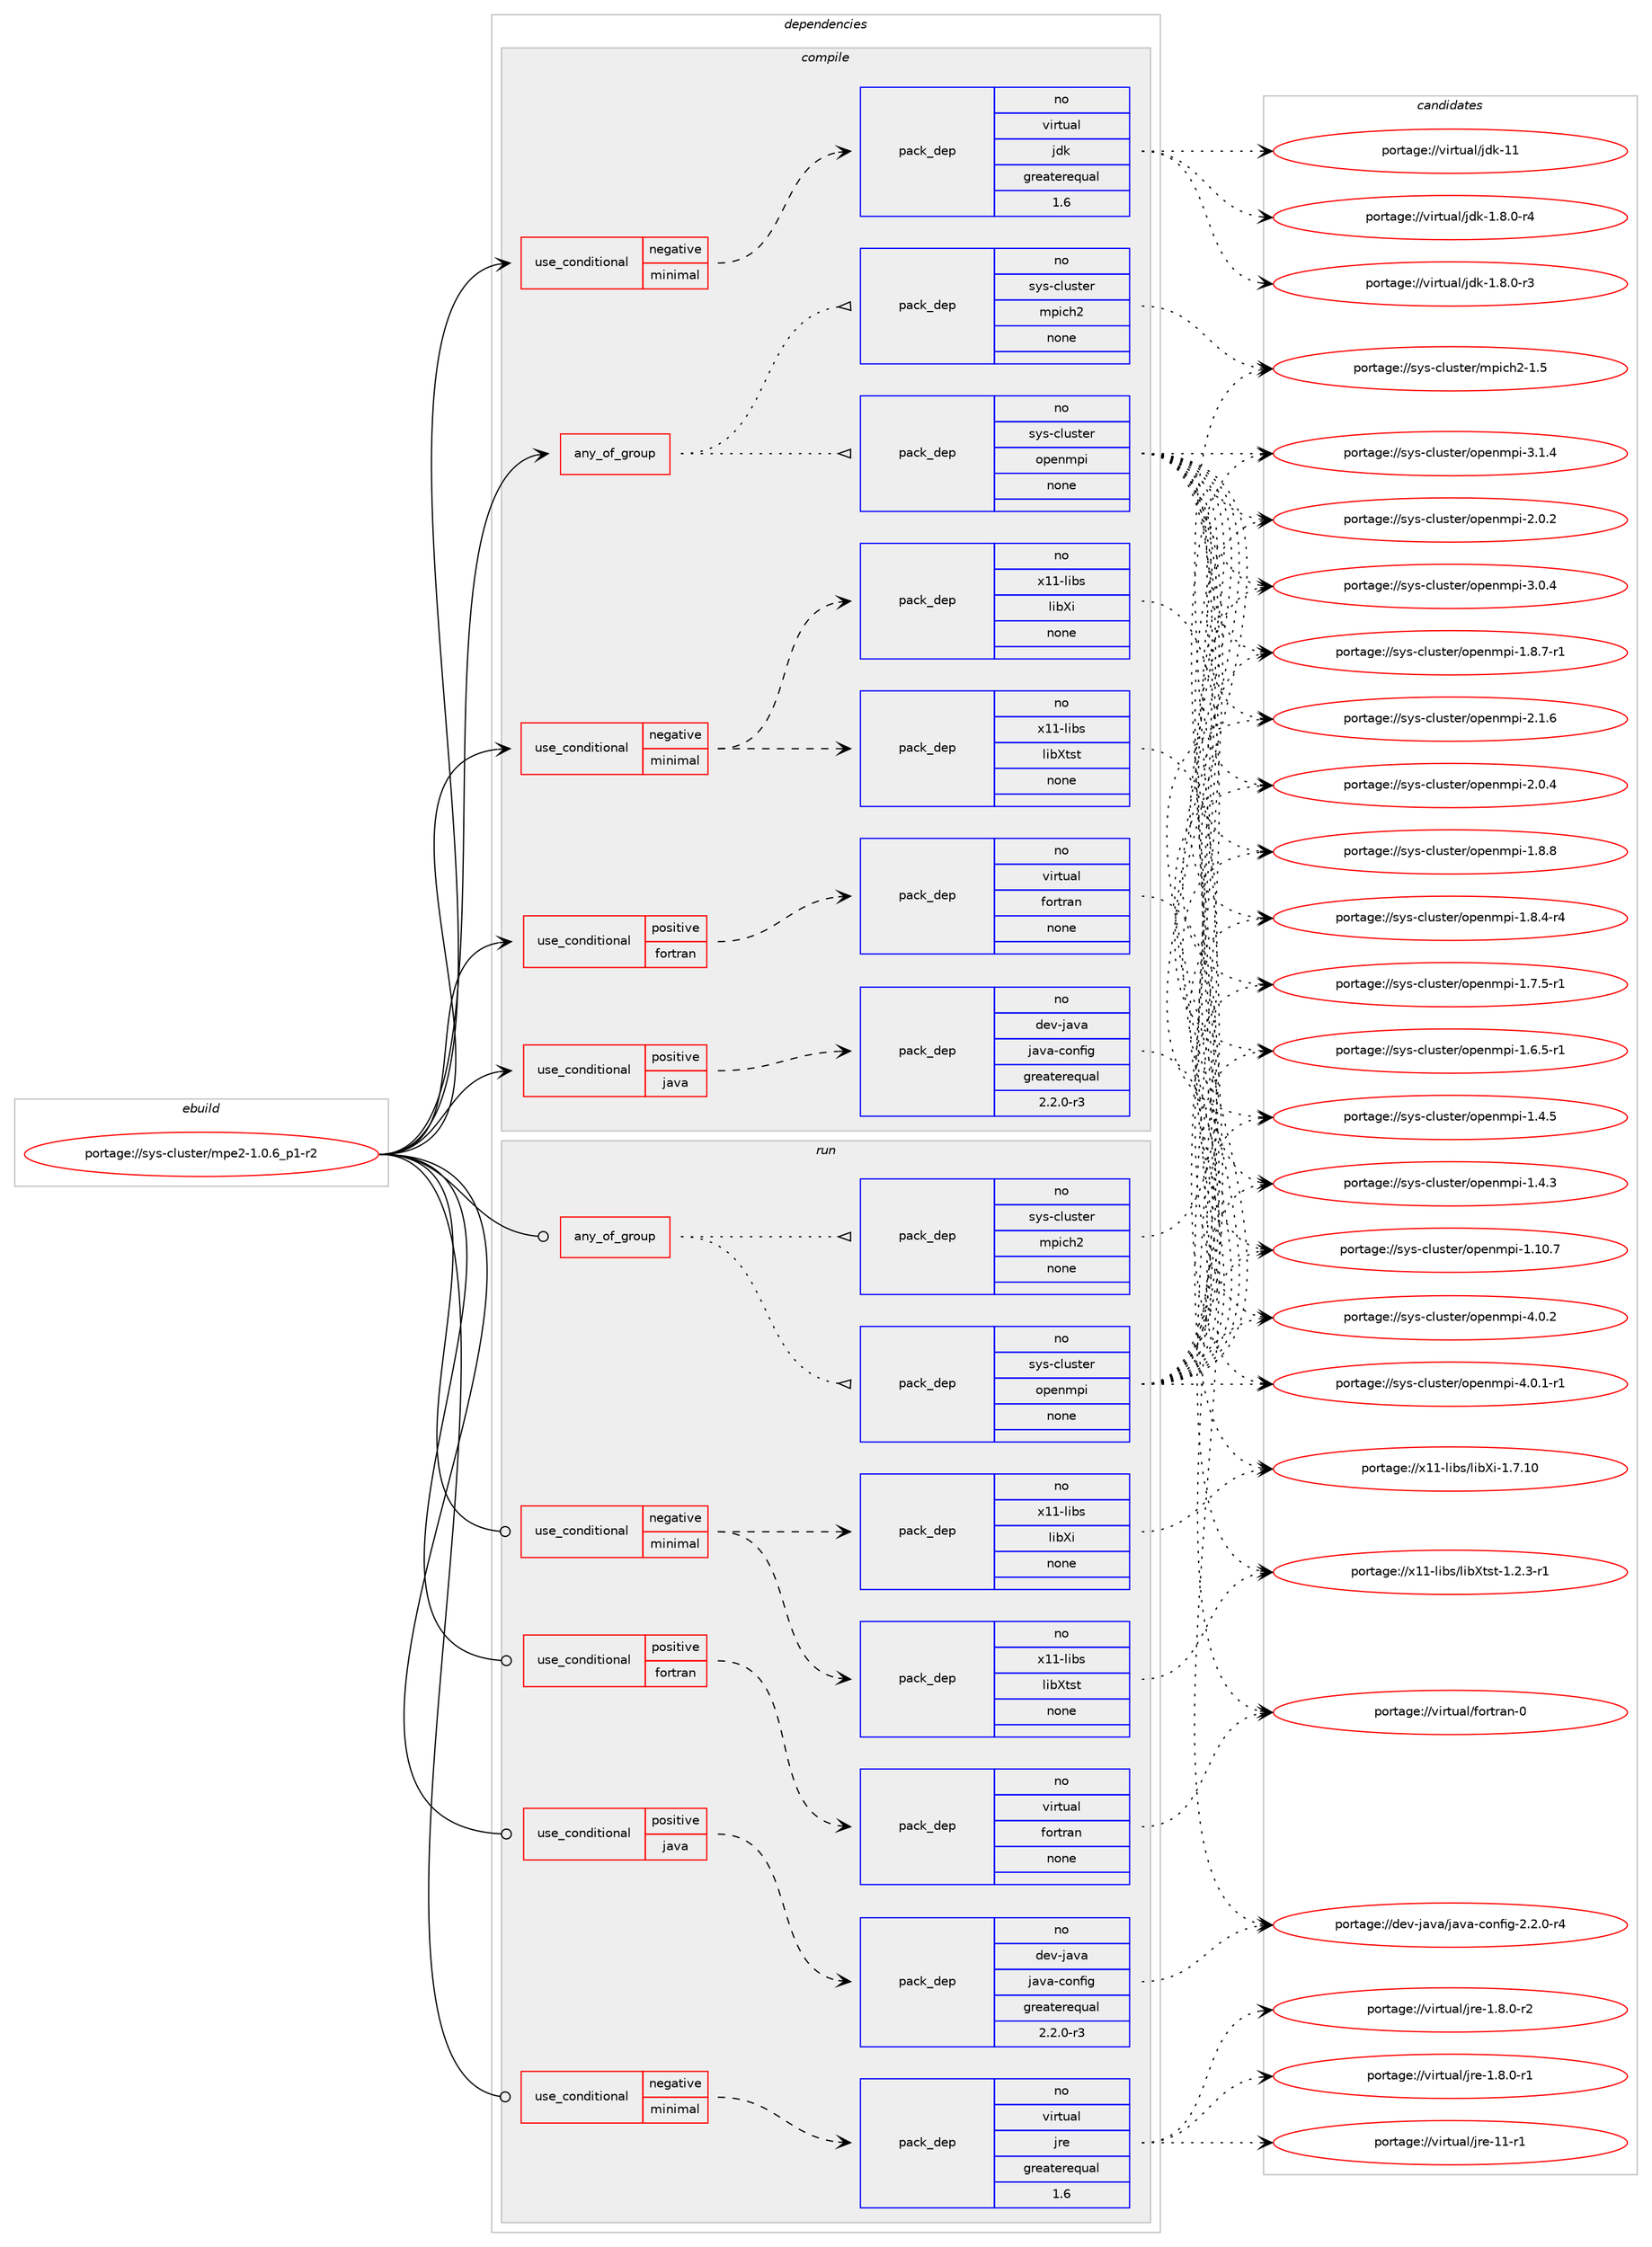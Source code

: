 digraph prolog {

# *************
# Graph options
# *************

newrank=true;
concentrate=true;
compound=true;
graph [rankdir=LR,fontname=Helvetica,fontsize=10,ranksep=1.5];#, ranksep=2.5, nodesep=0.2];
edge  [arrowhead=vee];
node  [fontname=Helvetica,fontsize=10];

# **********
# The ebuild
# **********

subgraph cluster_leftcol {
color=gray;
rank=same;
label=<<i>ebuild</i>>;
id [label="portage://sys-cluster/mpe2-1.0.6_p1-r2", color=red, width=4, href="../sys-cluster/mpe2-1.0.6_p1-r2.svg"];
}

# ****************
# The dependencies
# ****************

subgraph cluster_midcol {
color=gray;
label=<<i>dependencies</i>>;
subgraph cluster_compile {
fillcolor="#eeeeee";
style=filled;
label=<<i>compile</i>>;
subgraph any1263 {
dependency59116 [label=<<TABLE BORDER="0" CELLBORDER="1" CELLSPACING="0" CELLPADDING="4"><TR><TD CELLPADDING="10">any_of_group</TD></TR></TABLE>>, shape=none, color=red];subgraph pack46231 {
dependency59117 [label=<<TABLE BORDER="0" CELLBORDER="1" CELLSPACING="0" CELLPADDING="4" WIDTH="220"><TR><TD ROWSPAN="6" CELLPADDING="30">pack_dep</TD></TR><TR><TD WIDTH="110">no</TD></TR><TR><TD>sys-cluster</TD></TR><TR><TD>openmpi</TD></TR><TR><TD>none</TD></TR><TR><TD></TD></TR></TABLE>>, shape=none, color=blue];
}
dependency59116:e -> dependency59117:w [weight=20,style="dotted",arrowhead="oinv"];
subgraph pack46232 {
dependency59118 [label=<<TABLE BORDER="0" CELLBORDER="1" CELLSPACING="0" CELLPADDING="4" WIDTH="220"><TR><TD ROWSPAN="6" CELLPADDING="30">pack_dep</TD></TR><TR><TD WIDTH="110">no</TD></TR><TR><TD>sys-cluster</TD></TR><TR><TD>mpich2</TD></TR><TR><TD>none</TD></TR><TR><TD></TD></TR></TABLE>>, shape=none, color=blue];
}
dependency59116:e -> dependency59118:w [weight=20,style="dotted",arrowhead="oinv"];
}
id:e -> dependency59116:w [weight=20,style="solid",arrowhead="vee"];
subgraph cond11558 {
dependency59119 [label=<<TABLE BORDER="0" CELLBORDER="1" CELLSPACING="0" CELLPADDING="4"><TR><TD ROWSPAN="3" CELLPADDING="10">use_conditional</TD></TR><TR><TD>negative</TD></TR><TR><TD>minimal</TD></TR></TABLE>>, shape=none, color=red];
subgraph pack46233 {
dependency59120 [label=<<TABLE BORDER="0" CELLBORDER="1" CELLSPACING="0" CELLPADDING="4" WIDTH="220"><TR><TD ROWSPAN="6" CELLPADDING="30">pack_dep</TD></TR><TR><TD WIDTH="110">no</TD></TR><TR><TD>virtual</TD></TR><TR><TD>jdk</TD></TR><TR><TD>greaterequal</TD></TR><TR><TD>1.6</TD></TR></TABLE>>, shape=none, color=blue];
}
dependency59119:e -> dependency59120:w [weight=20,style="dashed",arrowhead="vee"];
}
id:e -> dependency59119:w [weight=20,style="solid",arrowhead="vee"];
subgraph cond11559 {
dependency59121 [label=<<TABLE BORDER="0" CELLBORDER="1" CELLSPACING="0" CELLPADDING="4"><TR><TD ROWSPAN="3" CELLPADDING="10">use_conditional</TD></TR><TR><TD>negative</TD></TR><TR><TD>minimal</TD></TR></TABLE>>, shape=none, color=red];
subgraph pack46234 {
dependency59122 [label=<<TABLE BORDER="0" CELLBORDER="1" CELLSPACING="0" CELLPADDING="4" WIDTH="220"><TR><TD ROWSPAN="6" CELLPADDING="30">pack_dep</TD></TR><TR><TD WIDTH="110">no</TD></TR><TR><TD>x11-libs</TD></TR><TR><TD>libXtst</TD></TR><TR><TD>none</TD></TR><TR><TD></TD></TR></TABLE>>, shape=none, color=blue];
}
dependency59121:e -> dependency59122:w [weight=20,style="dashed",arrowhead="vee"];
subgraph pack46235 {
dependency59123 [label=<<TABLE BORDER="0" CELLBORDER="1" CELLSPACING="0" CELLPADDING="4" WIDTH="220"><TR><TD ROWSPAN="6" CELLPADDING="30">pack_dep</TD></TR><TR><TD WIDTH="110">no</TD></TR><TR><TD>x11-libs</TD></TR><TR><TD>libXi</TD></TR><TR><TD>none</TD></TR><TR><TD></TD></TR></TABLE>>, shape=none, color=blue];
}
dependency59121:e -> dependency59123:w [weight=20,style="dashed",arrowhead="vee"];
}
id:e -> dependency59121:w [weight=20,style="solid",arrowhead="vee"];
subgraph cond11560 {
dependency59124 [label=<<TABLE BORDER="0" CELLBORDER="1" CELLSPACING="0" CELLPADDING="4"><TR><TD ROWSPAN="3" CELLPADDING="10">use_conditional</TD></TR><TR><TD>positive</TD></TR><TR><TD>fortran</TD></TR></TABLE>>, shape=none, color=red];
subgraph pack46236 {
dependency59125 [label=<<TABLE BORDER="0" CELLBORDER="1" CELLSPACING="0" CELLPADDING="4" WIDTH="220"><TR><TD ROWSPAN="6" CELLPADDING="30">pack_dep</TD></TR><TR><TD WIDTH="110">no</TD></TR><TR><TD>virtual</TD></TR><TR><TD>fortran</TD></TR><TR><TD>none</TD></TR><TR><TD></TD></TR></TABLE>>, shape=none, color=blue];
}
dependency59124:e -> dependency59125:w [weight=20,style="dashed",arrowhead="vee"];
}
id:e -> dependency59124:w [weight=20,style="solid",arrowhead="vee"];
subgraph cond11561 {
dependency59126 [label=<<TABLE BORDER="0" CELLBORDER="1" CELLSPACING="0" CELLPADDING="4"><TR><TD ROWSPAN="3" CELLPADDING="10">use_conditional</TD></TR><TR><TD>positive</TD></TR><TR><TD>java</TD></TR></TABLE>>, shape=none, color=red];
subgraph pack46237 {
dependency59127 [label=<<TABLE BORDER="0" CELLBORDER="1" CELLSPACING="0" CELLPADDING="4" WIDTH="220"><TR><TD ROWSPAN="6" CELLPADDING="30">pack_dep</TD></TR><TR><TD WIDTH="110">no</TD></TR><TR><TD>dev-java</TD></TR><TR><TD>java-config</TD></TR><TR><TD>greaterequal</TD></TR><TR><TD>2.2.0-r3</TD></TR></TABLE>>, shape=none, color=blue];
}
dependency59126:e -> dependency59127:w [weight=20,style="dashed",arrowhead="vee"];
}
id:e -> dependency59126:w [weight=20,style="solid",arrowhead="vee"];
}
subgraph cluster_compileandrun {
fillcolor="#eeeeee";
style=filled;
label=<<i>compile and run</i>>;
}
subgraph cluster_run {
fillcolor="#eeeeee";
style=filled;
label=<<i>run</i>>;
subgraph any1264 {
dependency59128 [label=<<TABLE BORDER="0" CELLBORDER="1" CELLSPACING="0" CELLPADDING="4"><TR><TD CELLPADDING="10">any_of_group</TD></TR></TABLE>>, shape=none, color=red];subgraph pack46238 {
dependency59129 [label=<<TABLE BORDER="0" CELLBORDER="1" CELLSPACING="0" CELLPADDING="4" WIDTH="220"><TR><TD ROWSPAN="6" CELLPADDING="30">pack_dep</TD></TR><TR><TD WIDTH="110">no</TD></TR><TR><TD>sys-cluster</TD></TR><TR><TD>openmpi</TD></TR><TR><TD>none</TD></TR><TR><TD></TD></TR></TABLE>>, shape=none, color=blue];
}
dependency59128:e -> dependency59129:w [weight=20,style="dotted",arrowhead="oinv"];
subgraph pack46239 {
dependency59130 [label=<<TABLE BORDER="0" CELLBORDER="1" CELLSPACING="0" CELLPADDING="4" WIDTH="220"><TR><TD ROWSPAN="6" CELLPADDING="30">pack_dep</TD></TR><TR><TD WIDTH="110">no</TD></TR><TR><TD>sys-cluster</TD></TR><TR><TD>mpich2</TD></TR><TR><TD>none</TD></TR><TR><TD></TD></TR></TABLE>>, shape=none, color=blue];
}
dependency59128:e -> dependency59130:w [weight=20,style="dotted",arrowhead="oinv"];
}
id:e -> dependency59128:w [weight=20,style="solid",arrowhead="odot"];
subgraph cond11562 {
dependency59131 [label=<<TABLE BORDER="0" CELLBORDER="1" CELLSPACING="0" CELLPADDING="4"><TR><TD ROWSPAN="3" CELLPADDING="10">use_conditional</TD></TR><TR><TD>negative</TD></TR><TR><TD>minimal</TD></TR></TABLE>>, shape=none, color=red];
subgraph pack46240 {
dependency59132 [label=<<TABLE BORDER="0" CELLBORDER="1" CELLSPACING="0" CELLPADDING="4" WIDTH="220"><TR><TD ROWSPAN="6" CELLPADDING="30">pack_dep</TD></TR><TR><TD WIDTH="110">no</TD></TR><TR><TD>virtual</TD></TR><TR><TD>jre</TD></TR><TR><TD>greaterequal</TD></TR><TR><TD>1.6</TD></TR></TABLE>>, shape=none, color=blue];
}
dependency59131:e -> dependency59132:w [weight=20,style="dashed",arrowhead="vee"];
}
id:e -> dependency59131:w [weight=20,style="solid",arrowhead="odot"];
subgraph cond11563 {
dependency59133 [label=<<TABLE BORDER="0" CELLBORDER="1" CELLSPACING="0" CELLPADDING="4"><TR><TD ROWSPAN="3" CELLPADDING="10">use_conditional</TD></TR><TR><TD>negative</TD></TR><TR><TD>minimal</TD></TR></TABLE>>, shape=none, color=red];
subgraph pack46241 {
dependency59134 [label=<<TABLE BORDER="0" CELLBORDER="1" CELLSPACING="0" CELLPADDING="4" WIDTH="220"><TR><TD ROWSPAN="6" CELLPADDING="30">pack_dep</TD></TR><TR><TD WIDTH="110">no</TD></TR><TR><TD>x11-libs</TD></TR><TR><TD>libXtst</TD></TR><TR><TD>none</TD></TR><TR><TD></TD></TR></TABLE>>, shape=none, color=blue];
}
dependency59133:e -> dependency59134:w [weight=20,style="dashed",arrowhead="vee"];
subgraph pack46242 {
dependency59135 [label=<<TABLE BORDER="0" CELLBORDER="1" CELLSPACING="0" CELLPADDING="4" WIDTH="220"><TR><TD ROWSPAN="6" CELLPADDING="30">pack_dep</TD></TR><TR><TD WIDTH="110">no</TD></TR><TR><TD>x11-libs</TD></TR><TR><TD>libXi</TD></TR><TR><TD>none</TD></TR><TR><TD></TD></TR></TABLE>>, shape=none, color=blue];
}
dependency59133:e -> dependency59135:w [weight=20,style="dashed",arrowhead="vee"];
}
id:e -> dependency59133:w [weight=20,style="solid",arrowhead="odot"];
subgraph cond11564 {
dependency59136 [label=<<TABLE BORDER="0" CELLBORDER="1" CELLSPACING="0" CELLPADDING="4"><TR><TD ROWSPAN="3" CELLPADDING="10">use_conditional</TD></TR><TR><TD>positive</TD></TR><TR><TD>fortran</TD></TR></TABLE>>, shape=none, color=red];
subgraph pack46243 {
dependency59137 [label=<<TABLE BORDER="0" CELLBORDER="1" CELLSPACING="0" CELLPADDING="4" WIDTH="220"><TR><TD ROWSPAN="6" CELLPADDING="30">pack_dep</TD></TR><TR><TD WIDTH="110">no</TD></TR><TR><TD>virtual</TD></TR><TR><TD>fortran</TD></TR><TR><TD>none</TD></TR><TR><TD></TD></TR></TABLE>>, shape=none, color=blue];
}
dependency59136:e -> dependency59137:w [weight=20,style="dashed",arrowhead="vee"];
}
id:e -> dependency59136:w [weight=20,style="solid",arrowhead="odot"];
subgraph cond11565 {
dependency59138 [label=<<TABLE BORDER="0" CELLBORDER="1" CELLSPACING="0" CELLPADDING="4"><TR><TD ROWSPAN="3" CELLPADDING="10">use_conditional</TD></TR><TR><TD>positive</TD></TR><TR><TD>java</TD></TR></TABLE>>, shape=none, color=red];
subgraph pack46244 {
dependency59139 [label=<<TABLE BORDER="0" CELLBORDER="1" CELLSPACING="0" CELLPADDING="4" WIDTH="220"><TR><TD ROWSPAN="6" CELLPADDING="30">pack_dep</TD></TR><TR><TD WIDTH="110">no</TD></TR><TR><TD>dev-java</TD></TR><TR><TD>java-config</TD></TR><TR><TD>greaterequal</TD></TR><TR><TD>2.2.0-r3</TD></TR></TABLE>>, shape=none, color=blue];
}
dependency59138:e -> dependency59139:w [weight=20,style="dashed",arrowhead="vee"];
}
id:e -> dependency59138:w [weight=20,style="solid",arrowhead="odot"];
}
}

# **************
# The candidates
# **************

subgraph cluster_choices {
rank=same;
color=gray;
label=<<i>candidates</i>>;

subgraph choice46231 {
color=black;
nodesep=1;
choice115121115459910811711511610111447111112101110109112105455246484650 [label="portage://sys-cluster/openmpi-4.0.2", color=red, width=4,href="../sys-cluster/openmpi-4.0.2.svg"];
choice1151211154599108117115116101114471111121011101091121054552464846494511449 [label="portage://sys-cluster/openmpi-4.0.1-r1", color=red, width=4,href="../sys-cluster/openmpi-4.0.1-r1.svg"];
choice115121115459910811711511610111447111112101110109112105455146494652 [label="portage://sys-cluster/openmpi-3.1.4", color=red, width=4,href="../sys-cluster/openmpi-3.1.4.svg"];
choice115121115459910811711511610111447111112101110109112105455146484652 [label="portage://sys-cluster/openmpi-3.0.4", color=red, width=4,href="../sys-cluster/openmpi-3.0.4.svg"];
choice115121115459910811711511610111447111112101110109112105455046494654 [label="portage://sys-cluster/openmpi-2.1.6", color=red, width=4,href="../sys-cluster/openmpi-2.1.6.svg"];
choice115121115459910811711511610111447111112101110109112105455046484652 [label="portage://sys-cluster/openmpi-2.0.4", color=red, width=4,href="../sys-cluster/openmpi-2.0.4.svg"];
choice115121115459910811711511610111447111112101110109112105455046484650 [label="portage://sys-cluster/openmpi-2.0.2", color=red, width=4,href="../sys-cluster/openmpi-2.0.2.svg"];
choice115121115459910811711511610111447111112101110109112105454946564656 [label="portage://sys-cluster/openmpi-1.8.8", color=red, width=4,href="../sys-cluster/openmpi-1.8.8.svg"];
choice1151211154599108117115116101114471111121011101091121054549465646554511449 [label="portage://sys-cluster/openmpi-1.8.7-r1", color=red, width=4,href="../sys-cluster/openmpi-1.8.7-r1.svg"];
choice1151211154599108117115116101114471111121011101091121054549465646524511452 [label="portage://sys-cluster/openmpi-1.8.4-r4", color=red, width=4,href="../sys-cluster/openmpi-1.8.4-r4.svg"];
choice1151211154599108117115116101114471111121011101091121054549465546534511449 [label="portage://sys-cluster/openmpi-1.7.5-r1", color=red, width=4,href="../sys-cluster/openmpi-1.7.5-r1.svg"];
choice1151211154599108117115116101114471111121011101091121054549465446534511449 [label="portage://sys-cluster/openmpi-1.6.5-r1", color=red, width=4,href="../sys-cluster/openmpi-1.6.5-r1.svg"];
choice115121115459910811711511610111447111112101110109112105454946524653 [label="portage://sys-cluster/openmpi-1.4.5", color=red, width=4,href="../sys-cluster/openmpi-1.4.5.svg"];
choice115121115459910811711511610111447111112101110109112105454946524651 [label="portage://sys-cluster/openmpi-1.4.3", color=red, width=4,href="../sys-cluster/openmpi-1.4.3.svg"];
choice11512111545991081171151161011144711111210111010911210545494649484655 [label="portage://sys-cluster/openmpi-1.10.7", color=red, width=4,href="../sys-cluster/openmpi-1.10.7.svg"];
dependency59117:e -> choice115121115459910811711511610111447111112101110109112105455246484650:w [style=dotted,weight="100"];
dependency59117:e -> choice1151211154599108117115116101114471111121011101091121054552464846494511449:w [style=dotted,weight="100"];
dependency59117:e -> choice115121115459910811711511610111447111112101110109112105455146494652:w [style=dotted,weight="100"];
dependency59117:e -> choice115121115459910811711511610111447111112101110109112105455146484652:w [style=dotted,weight="100"];
dependency59117:e -> choice115121115459910811711511610111447111112101110109112105455046494654:w [style=dotted,weight="100"];
dependency59117:e -> choice115121115459910811711511610111447111112101110109112105455046484652:w [style=dotted,weight="100"];
dependency59117:e -> choice115121115459910811711511610111447111112101110109112105455046484650:w [style=dotted,weight="100"];
dependency59117:e -> choice115121115459910811711511610111447111112101110109112105454946564656:w [style=dotted,weight="100"];
dependency59117:e -> choice1151211154599108117115116101114471111121011101091121054549465646554511449:w [style=dotted,weight="100"];
dependency59117:e -> choice1151211154599108117115116101114471111121011101091121054549465646524511452:w [style=dotted,weight="100"];
dependency59117:e -> choice1151211154599108117115116101114471111121011101091121054549465546534511449:w [style=dotted,weight="100"];
dependency59117:e -> choice1151211154599108117115116101114471111121011101091121054549465446534511449:w [style=dotted,weight="100"];
dependency59117:e -> choice115121115459910811711511610111447111112101110109112105454946524653:w [style=dotted,weight="100"];
dependency59117:e -> choice115121115459910811711511610111447111112101110109112105454946524651:w [style=dotted,weight="100"];
dependency59117:e -> choice11512111545991081171151161011144711111210111010911210545494649484655:w [style=dotted,weight="100"];
}
subgraph choice46232 {
color=black;
nodesep=1;
choice115121115459910811711511610111447109112105991045045494653 [label="portage://sys-cluster/mpich2-1.5", color=red, width=4,href="../sys-cluster/mpich2-1.5.svg"];
dependency59118:e -> choice115121115459910811711511610111447109112105991045045494653:w [style=dotted,weight="100"];
}
subgraph choice46233 {
color=black;
nodesep=1;
choice1181051141161179710847106100107454949 [label="portage://virtual/jdk-11", color=red, width=4,href="../virtual/jdk-11.svg"];
choice11810511411611797108471061001074549465646484511452 [label="portage://virtual/jdk-1.8.0-r4", color=red, width=4,href="../virtual/jdk-1.8.0-r4.svg"];
choice11810511411611797108471061001074549465646484511451 [label="portage://virtual/jdk-1.8.0-r3", color=red, width=4,href="../virtual/jdk-1.8.0-r3.svg"];
dependency59120:e -> choice1181051141161179710847106100107454949:w [style=dotted,weight="100"];
dependency59120:e -> choice11810511411611797108471061001074549465646484511452:w [style=dotted,weight="100"];
dependency59120:e -> choice11810511411611797108471061001074549465646484511451:w [style=dotted,weight="100"];
}
subgraph choice46234 {
color=black;
nodesep=1;
choice120494945108105981154710810598881161151164549465046514511449 [label="portage://x11-libs/libXtst-1.2.3-r1", color=red, width=4,href="../x11-libs/libXtst-1.2.3-r1.svg"];
dependency59122:e -> choice120494945108105981154710810598881161151164549465046514511449:w [style=dotted,weight="100"];
}
subgraph choice46235 {
color=black;
nodesep=1;
choice1204949451081059811547108105988810545494655464948 [label="portage://x11-libs/libXi-1.7.10", color=red, width=4,href="../x11-libs/libXi-1.7.10.svg"];
dependency59123:e -> choice1204949451081059811547108105988810545494655464948:w [style=dotted,weight="100"];
}
subgraph choice46236 {
color=black;
nodesep=1;
choice1181051141161179710847102111114116114971104548 [label="portage://virtual/fortran-0", color=red, width=4,href="../virtual/fortran-0.svg"];
dependency59125:e -> choice1181051141161179710847102111114116114971104548:w [style=dotted,weight="100"];
}
subgraph choice46237 {
color=black;
nodesep=1;
choice10010111845106971189747106971189745991111101021051034550465046484511452 [label="portage://dev-java/java-config-2.2.0-r4", color=red, width=4,href="../dev-java/java-config-2.2.0-r4.svg"];
dependency59127:e -> choice10010111845106971189747106971189745991111101021051034550465046484511452:w [style=dotted,weight="100"];
}
subgraph choice46238 {
color=black;
nodesep=1;
choice115121115459910811711511610111447111112101110109112105455246484650 [label="portage://sys-cluster/openmpi-4.0.2", color=red, width=4,href="../sys-cluster/openmpi-4.0.2.svg"];
choice1151211154599108117115116101114471111121011101091121054552464846494511449 [label="portage://sys-cluster/openmpi-4.0.1-r1", color=red, width=4,href="../sys-cluster/openmpi-4.0.1-r1.svg"];
choice115121115459910811711511610111447111112101110109112105455146494652 [label="portage://sys-cluster/openmpi-3.1.4", color=red, width=4,href="../sys-cluster/openmpi-3.1.4.svg"];
choice115121115459910811711511610111447111112101110109112105455146484652 [label="portage://sys-cluster/openmpi-3.0.4", color=red, width=4,href="../sys-cluster/openmpi-3.0.4.svg"];
choice115121115459910811711511610111447111112101110109112105455046494654 [label="portage://sys-cluster/openmpi-2.1.6", color=red, width=4,href="../sys-cluster/openmpi-2.1.6.svg"];
choice115121115459910811711511610111447111112101110109112105455046484652 [label="portage://sys-cluster/openmpi-2.0.4", color=red, width=4,href="../sys-cluster/openmpi-2.0.4.svg"];
choice115121115459910811711511610111447111112101110109112105455046484650 [label="portage://sys-cluster/openmpi-2.0.2", color=red, width=4,href="../sys-cluster/openmpi-2.0.2.svg"];
choice115121115459910811711511610111447111112101110109112105454946564656 [label="portage://sys-cluster/openmpi-1.8.8", color=red, width=4,href="../sys-cluster/openmpi-1.8.8.svg"];
choice1151211154599108117115116101114471111121011101091121054549465646554511449 [label="portage://sys-cluster/openmpi-1.8.7-r1", color=red, width=4,href="../sys-cluster/openmpi-1.8.7-r1.svg"];
choice1151211154599108117115116101114471111121011101091121054549465646524511452 [label="portage://sys-cluster/openmpi-1.8.4-r4", color=red, width=4,href="../sys-cluster/openmpi-1.8.4-r4.svg"];
choice1151211154599108117115116101114471111121011101091121054549465546534511449 [label="portage://sys-cluster/openmpi-1.7.5-r1", color=red, width=4,href="../sys-cluster/openmpi-1.7.5-r1.svg"];
choice1151211154599108117115116101114471111121011101091121054549465446534511449 [label="portage://sys-cluster/openmpi-1.6.5-r1", color=red, width=4,href="../sys-cluster/openmpi-1.6.5-r1.svg"];
choice115121115459910811711511610111447111112101110109112105454946524653 [label="portage://sys-cluster/openmpi-1.4.5", color=red, width=4,href="../sys-cluster/openmpi-1.4.5.svg"];
choice115121115459910811711511610111447111112101110109112105454946524651 [label="portage://sys-cluster/openmpi-1.4.3", color=red, width=4,href="../sys-cluster/openmpi-1.4.3.svg"];
choice11512111545991081171151161011144711111210111010911210545494649484655 [label="portage://sys-cluster/openmpi-1.10.7", color=red, width=4,href="../sys-cluster/openmpi-1.10.7.svg"];
dependency59129:e -> choice115121115459910811711511610111447111112101110109112105455246484650:w [style=dotted,weight="100"];
dependency59129:e -> choice1151211154599108117115116101114471111121011101091121054552464846494511449:w [style=dotted,weight="100"];
dependency59129:e -> choice115121115459910811711511610111447111112101110109112105455146494652:w [style=dotted,weight="100"];
dependency59129:e -> choice115121115459910811711511610111447111112101110109112105455146484652:w [style=dotted,weight="100"];
dependency59129:e -> choice115121115459910811711511610111447111112101110109112105455046494654:w [style=dotted,weight="100"];
dependency59129:e -> choice115121115459910811711511610111447111112101110109112105455046484652:w [style=dotted,weight="100"];
dependency59129:e -> choice115121115459910811711511610111447111112101110109112105455046484650:w [style=dotted,weight="100"];
dependency59129:e -> choice115121115459910811711511610111447111112101110109112105454946564656:w [style=dotted,weight="100"];
dependency59129:e -> choice1151211154599108117115116101114471111121011101091121054549465646554511449:w [style=dotted,weight="100"];
dependency59129:e -> choice1151211154599108117115116101114471111121011101091121054549465646524511452:w [style=dotted,weight="100"];
dependency59129:e -> choice1151211154599108117115116101114471111121011101091121054549465546534511449:w [style=dotted,weight="100"];
dependency59129:e -> choice1151211154599108117115116101114471111121011101091121054549465446534511449:w [style=dotted,weight="100"];
dependency59129:e -> choice115121115459910811711511610111447111112101110109112105454946524653:w [style=dotted,weight="100"];
dependency59129:e -> choice115121115459910811711511610111447111112101110109112105454946524651:w [style=dotted,weight="100"];
dependency59129:e -> choice11512111545991081171151161011144711111210111010911210545494649484655:w [style=dotted,weight="100"];
}
subgraph choice46239 {
color=black;
nodesep=1;
choice115121115459910811711511610111447109112105991045045494653 [label="portage://sys-cluster/mpich2-1.5", color=red, width=4,href="../sys-cluster/mpich2-1.5.svg"];
dependency59130:e -> choice115121115459910811711511610111447109112105991045045494653:w [style=dotted,weight="100"];
}
subgraph choice46240 {
color=black;
nodesep=1;
choice11810511411611797108471061141014549494511449 [label="portage://virtual/jre-11-r1", color=red, width=4,href="../virtual/jre-11-r1.svg"];
choice11810511411611797108471061141014549465646484511450 [label="portage://virtual/jre-1.8.0-r2", color=red, width=4,href="../virtual/jre-1.8.0-r2.svg"];
choice11810511411611797108471061141014549465646484511449 [label="portage://virtual/jre-1.8.0-r1", color=red, width=4,href="../virtual/jre-1.8.0-r1.svg"];
dependency59132:e -> choice11810511411611797108471061141014549494511449:w [style=dotted,weight="100"];
dependency59132:e -> choice11810511411611797108471061141014549465646484511450:w [style=dotted,weight="100"];
dependency59132:e -> choice11810511411611797108471061141014549465646484511449:w [style=dotted,weight="100"];
}
subgraph choice46241 {
color=black;
nodesep=1;
choice120494945108105981154710810598881161151164549465046514511449 [label="portage://x11-libs/libXtst-1.2.3-r1", color=red, width=4,href="../x11-libs/libXtst-1.2.3-r1.svg"];
dependency59134:e -> choice120494945108105981154710810598881161151164549465046514511449:w [style=dotted,weight="100"];
}
subgraph choice46242 {
color=black;
nodesep=1;
choice1204949451081059811547108105988810545494655464948 [label="portage://x11-libs/libXi-1.7.10", color=red, width=4,href="../x11-libs/libXi-1.7.10.svg"];
dependency59135:e -> choice1204949451081059811547108105988810545494655464948:w [style=dotted,weight="100"];
}
subgraph choice46243 {
color=black;
nodesep=1;
choice1181051141161179710847102111114116114971104548 [label="portage://virtual/fortran-0", color=red, width=4,href="../virtual/fortran-0.svg"];
dependency59137:e -> choice1181051141161179710847102111114116114971104548:w [style=dotted,weight="100"];
}
subgraph choice46244 {
color=black;
nodesep=1;
choice10010111845106971189747106971189745991111101021051034550465046484511452 [label="portage://dev-java/java-config-2.2.0-r4", color=red, width=4,href="../dev-java/java-config-2.2.0-r4.svg"];
dependency59139:e -> choice10010111845106971189747106971189745991111101021051034550465046484511452:w [style=dotted,weight="100"];
}
}

}

